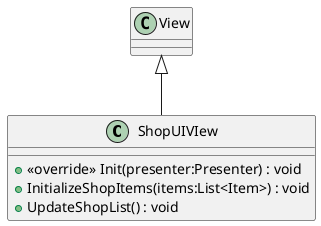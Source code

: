 @startuml
class ShopUIVIew {
    + <<override>> Init(presenter:Presenter) : void
    + InitializeShopItems(items:List<Item>) : void
    + UpdateShopList() : void
}
View <|-- ShopUIVIew
@enduml
